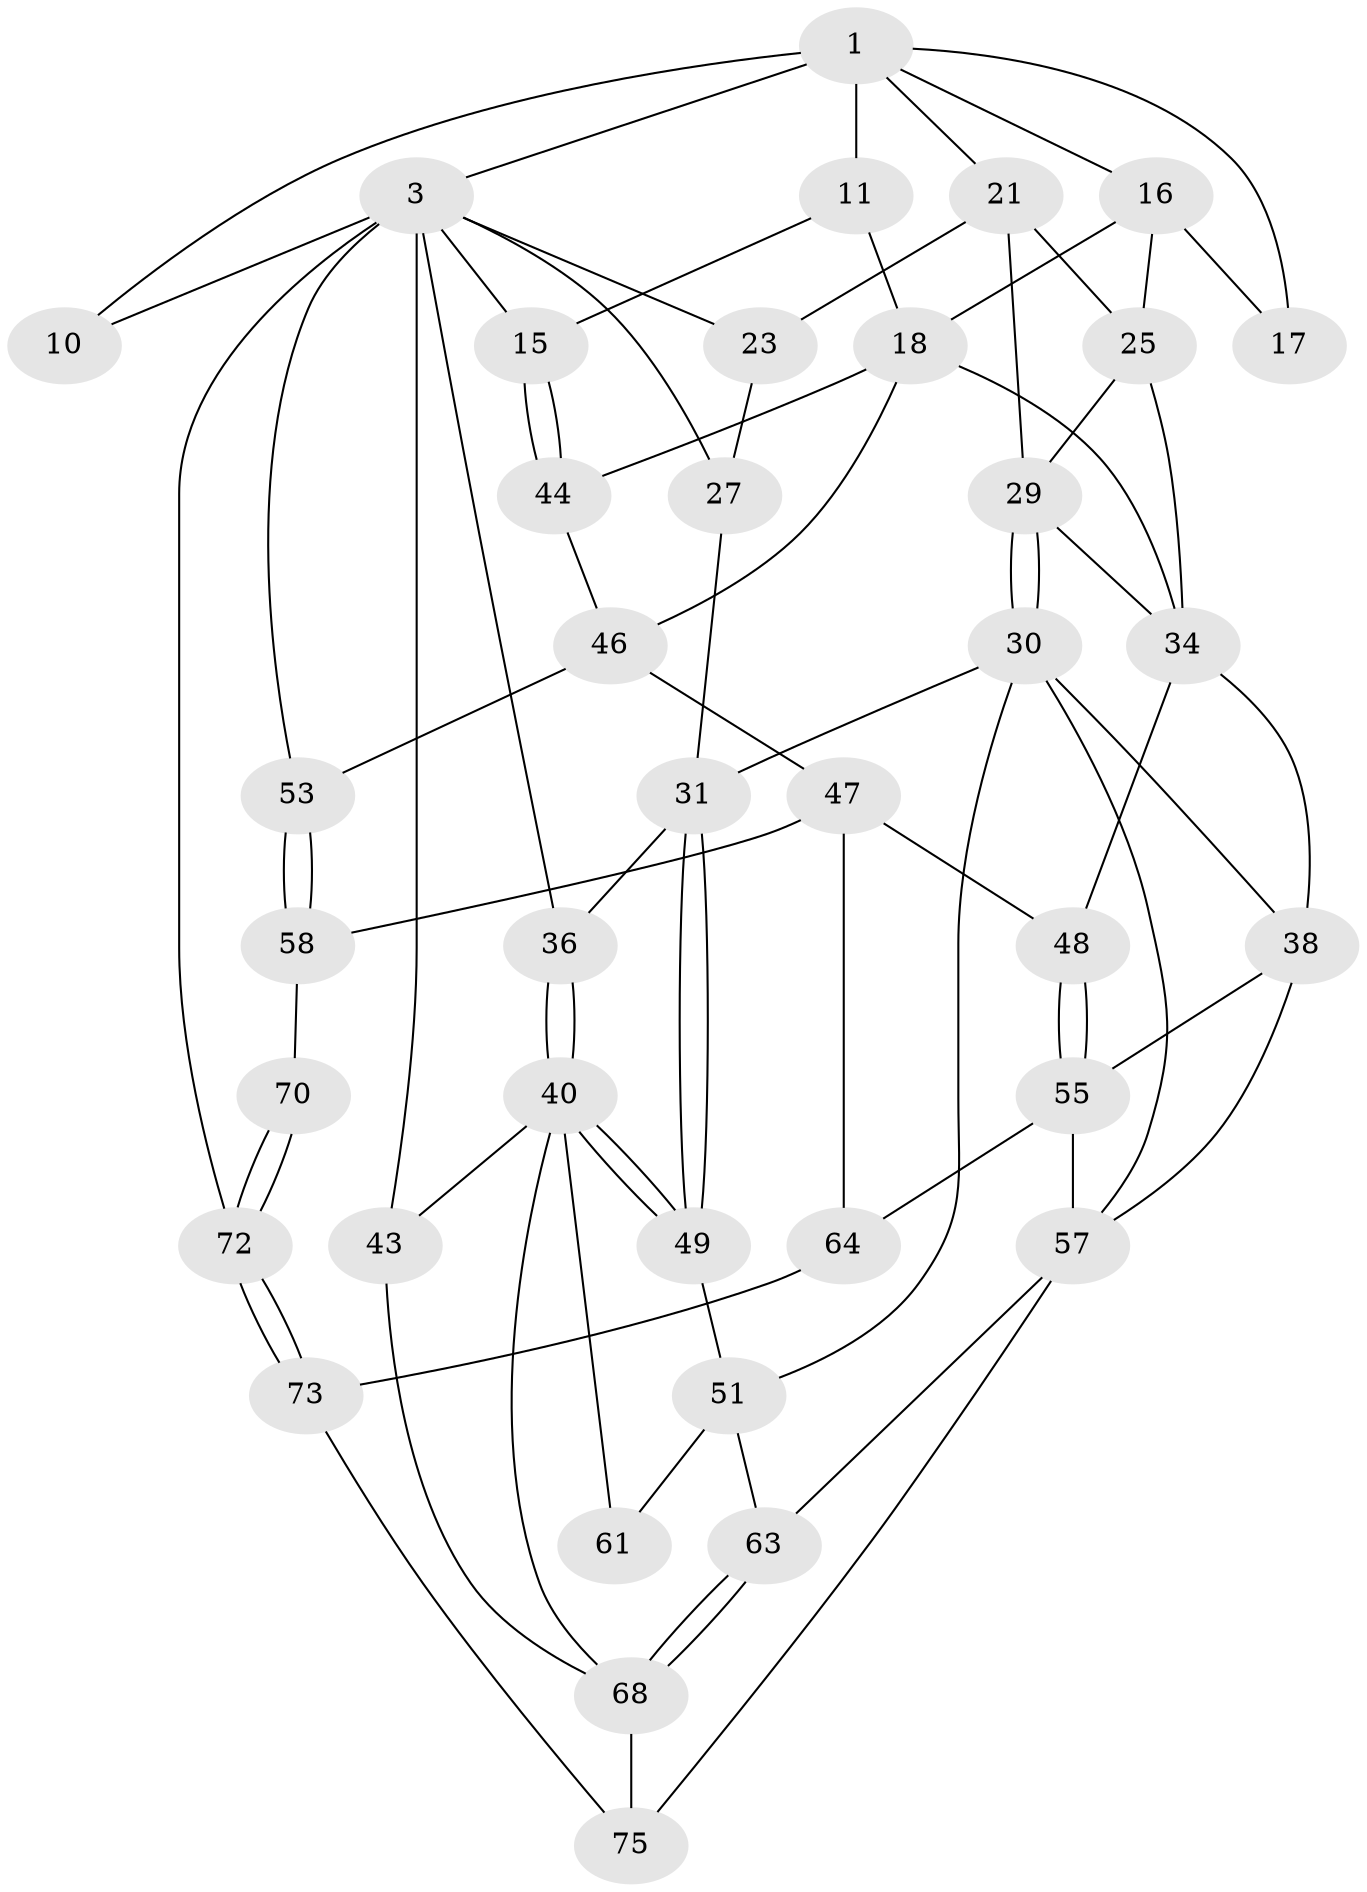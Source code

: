 // original degree distribution, {3: 0.05263157894736842, 4: 0.19736842105263158, 5: 0.5263157894736842, 6: 0.2236842105263158}
// Generated by graph-tools (version 1.1) at 2025/17/03/09/25 04:17:19]
// undirected, 38 vertices, 80 edges
graph export_dot {
graph [start="1"]
  node [color=gray90,style=filled];
  1 [pos="+0.48386816445631436+0",super="+2+7"];
  3 [pos="+1+0",super="+4+52"];
  10 [pos="+0.3026473734686536+0.10111623724349489"];
  11 [pos="+0.7173945290345315+0.09357499213078745",super="+14"];
  15 [pos="+1+0"];
  16 [pos="+0.6438030546840421+0.180011118888262",super="+20"];
  17 [pos="+0.475597333874976+0.11335901427390271"];
  18 [pos="+0.7768767804307727+0.36493282494364354",super="+45+19"];
  21 [pos="+0.28702898165017093+0.1932725020116318",super="+22"];
  23 [pos="+0.2100942632489565+0.18526948475129174"];
  25 [pos="+0.48073266719787977+0.2338040337787369",super="+26"];
  27 [pos="+0.12879571803662213+0.2578579778824936"];
  29 [pos="+0.28155126696256677+0.39688932455746595",super="+33"];
  30 [pos="+0.2656586348914203+0.44452794084176234",super="+39"];
  31 [pos="+0.23255560345911983+0.44663091068106364",super="+32"];
  34 [pos="+0.6129608648377647+0.4199942012105476",super="+37+35"];
  36 [pos="+0+0.3731513516460602"];
  38 [pos="+0.33232760102813247+0.5087005873355461",super="+56"];
  40 [pos="+0+0.6327483646923088",super="+41"];
  43 [pos="+0+1"];
  44 [pos="+1+0.32856652776807915"];
  46 [pos="+0.8401653028379872+0.5707120866150528",super="+54"];
  47 [pos="+0.8122272933003709+0.6515903675804676",super="+59"];
  48 [pos="+0.605987747983243+0.6702150910916276"];
  49 [pos="+0.07989237204065203+0.622584992018855"];
  51 [pos="+0.16587013870645703+0.7091146670706154",super="+60"];
  53 [pos="+1+0.8186420603971134"];
  55 [pos="+0.5622742071422453+0.7557031496701242",super="+66"];
  57 [pos="+0.37497660022732354+0.8306294375687694",super="+62"];
  58 [pos="+1+0.8169616001136455"];
  61 [pos="+0.09723156284375649+0.8315867269761439"];
  63 [pos="+0.19855394680542846+0.8442877353532308"];
  64 [pos="+0.7285451772229077+0.8867285907954998",super="+65+71"];
  68 [pos="+0.160251024034625+1",super="+76"];
  70 [pos="+0.9353952386131108+0.9106303368946175"];
  72 [pos="+0.8147904756268212+1"];
  73 [pos="+0.7158767212518459+1",super="+74"];
  75 [pos="+0.3597580349251233+1"];
  1 -- 3;
  1 -- 11 [weight=2];
  1 -- 16;
  1 -- 17;
  1 -- 21;
  1 -- 10;
  3 -- 15;
  3 -- 36;
  3 -- 23;
  3 -- 27;
  3 -- 10 [weight=2];
  3 -- 43 [weight=2];
  3 -- 72;
  3 -- 53;
  11 -- 18;
  11 -- 15;
  15 -- 44;
  15 -- 44;
  16 -- 17 [weight=2];
  16 -- 25;
  16 -- 18;
  18 -- 44;
  18 -- 46;
  18 -- 34;
  21 -- 25;
  21 -- 29;
  21 -- 23;
  23 -- 27;
  25 -- 29;
  25 -- 34;
  27 -- 31;
  29 -- 30;
  29 -- 30;
  29 -- 34;
  30 -- 31;
  30 -- 38;
  30 -- 57;
  30 -- 51;
  31 -- 49;
  31 -- 49;
  31 -- 36;
  34 -- 48;
  34 -- 38;
  36 -- 40;
  36 -- 40;
  38 -- 57;
  38 -- 55;
  40 -- 49;
  40 -- 49;
  40 -- 43;
  40 -- 68;
  40 -- 61 [weight=2];
  43 -- 68;
  44 -- 46;
  46 -- 47;
  46 -- 53;
  47 -- 48;
  47 -- 64;
  47 -- 58;
  48 -- 55;
  48 -- 55;
  49 -- 51;
  51 -- 61;
  51 -- 63;
  53 -- 58;
  53 -- 58;
  55 -- 64;
  55 -- 57;
  57 -- 75;
  57 -- 63;
  58 -- 70;
  63 -- 68;
  63 -- 68;
  64 -- 73 [weight=2];
  68 -- 75;
  70 -- 72;
  70 -- 72;
  72 -- 73;
  72 -- 73;
  73 -- 75;
}
